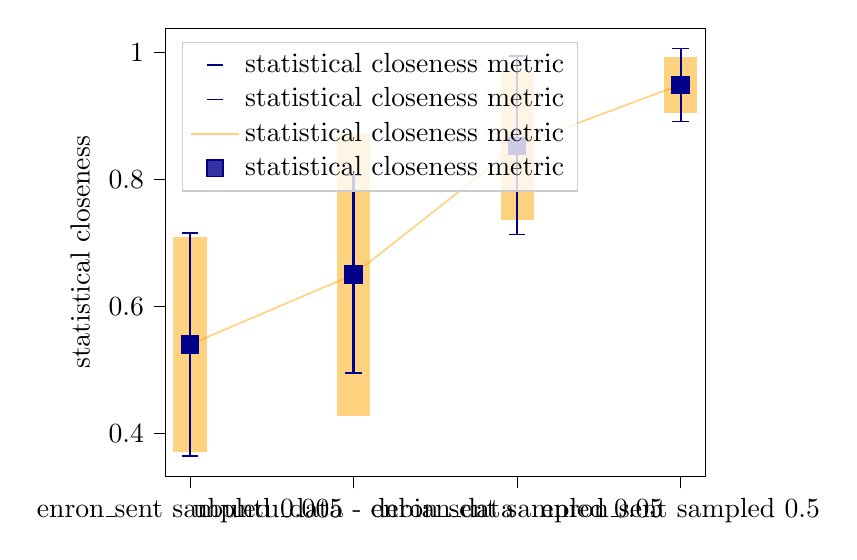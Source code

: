 % This file was created with tikzplotlib v0.9.17.
\begin{tikzpicture}

\definecolor{color0}{rgb}{1,0.647,0}

\begin{axis}[
legend cell align={left},
legend style={
  fill opacity=0.8,
  draw opacity=1,
  text opacity=1,
  at={(0.03,0.97)},
  anchor=north west,
  draw=white!80!black
},
tick align=outside,
tick pos=left,
x grid style={white!69.02!black},
xmin=-0.15, xmax=3.15,
xtick style={color=black},
xtick={0,1,2,3},
xticklabels={
  enron\_sent sampled 0.005,
  ubuntu\_data - debian\_data,
  enron\_sent sampled 0.05,
  enron\_sent sampled 0.5
},
y grid style={white!69.02!black},
ylabel={statistical closeness},
ymin=0.332, ymax=1.038,
ytick style={color=black}
]
\path [draw=color0, draw opacity=0.5, line width=12pt]
(axis cs:0,0.37)
--(axis cs:0,0.71);

\path [draw=color0, draw opacity=0.5, line width=12pt]
(axis cs:1,0.428)
--(axis cs:1,0.872);

\path [draw=color0, draw opacity=0.5, line width=12pt]
(axis cs:2,0.736)
--(axis cs:2,0.97);

\path [draw=color0, draw opacity=0.5, line width=12pt]
(axis cs:3,0.905)
--(axis cs:3,0.992);

\path [draw=blue!54.51!black, thick]
(axis cs:0,0.364)
--(axis cs:0,0.716);

\path [draw=blue!54.51!black, thick]
(axis cs:1,0.495)
--(axis cs:1,0.806);

\path [draw=blue!54.51!black, thick]
(axis cs:2,0.713)
--(axis cs:2,0.994);

\path [draw=blue!54.51!black, thick]
(axis cs:3,0.891)
--(axis cs:3,1.006);

\addplot [semithick, blue!54.51!black, mark=-, mark size=3, mark options={solid}, only marks]
table {%
0 0.364
1 0.495
2 0.713
3 0.891
};
\addlegendentry{statistical closeness metric}
\addplot [semithick, blue!54.51!black, mark=-, mark size=3, mark options={solid}, only marks]
table {%
0 0.716
1 0.806
2 0.994
3 1.006
};
\addlegendentry{statistical closeness metric}
\addplot [semithick, color0, opacity=0.5]
table {%
0 0.54
1 0.65
2 0.853
3 0.949
};
\addlegendentry{statistical closeness metric}
\addplot [semithick, blue!54.51!black, mark=square*, mark size=3, mark options={solid}, only marks]
table {%
0 0.54
1 0.65
2 0.853
3 0.949
};
\addlegendentry{statistical closeness metric}
\end{axis}

\end{tikzpicture}
